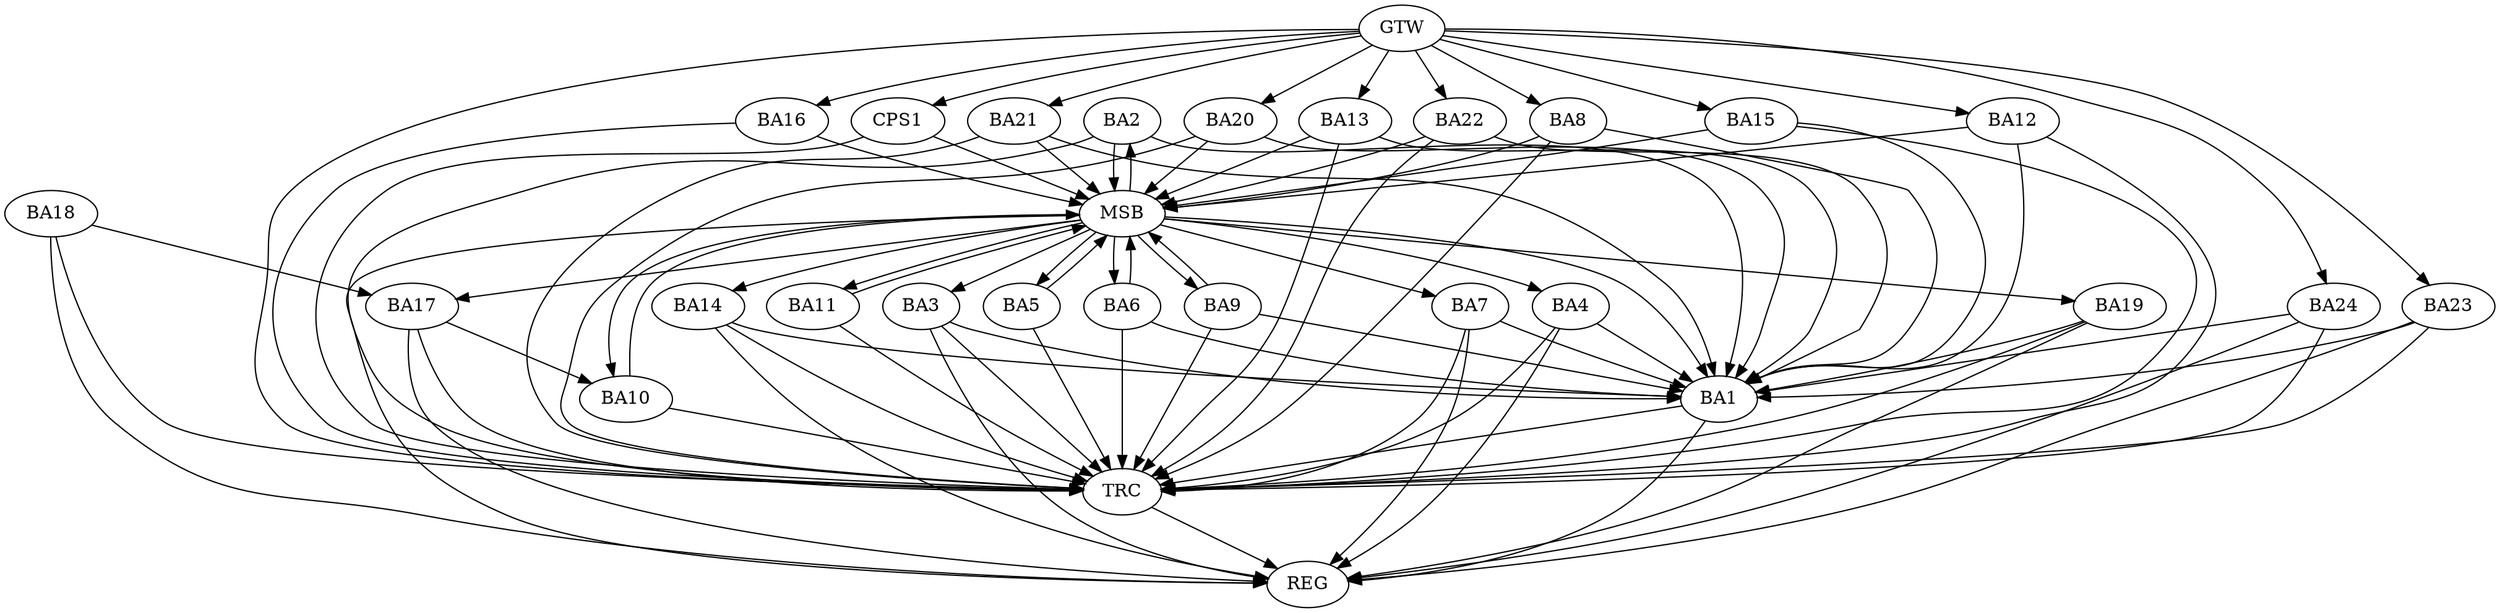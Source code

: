 strict digraph G {
  BA1 [ label="BA1" ];
  BA2 [ label="BA2" ];
  BA3 [ label="BA3" ];
  BA4 [ label="BA4" ];
  BA5 [ label="BA5" ];
  BA6 [ label="BA6" ];
  BA7 [ label="BA7" ];
  BA8 [ label="BA8" ];
  BA9 [ label="BA9" ];
  BA10 [ label="BA10" ];
  BA11 [ label="BA11" ];
  BA12 [ label="BA12" ];
  BA13 [ label="BA13" ];
  BA14 [ label="BA14" ];
  BA15 [ label="BA15" ];
  BA16 [ label="BA16" ];
  BA17 [ label="BA17" ];
  BA18 [ label="BA18" ];
  BA19 [ label="BA19" ];
  BA20 [ label="BA20" ];
  BA21 [ label="BA21" ];
  BA22 [ label="BA22" ];
  BA23 [ label="BA23" ];
  BA24 [ label="BA24" ];
  CPS1 [ label="CPS1" ];
  GTW [ label="GTW" ];
  REG [ label="REG" ];
  MSB [ label="MSB" ];
  TRC [ label="TRC" ];
  BA3 -> BA1;
  BA4 -> BA1;
  BA7 -> BA1;
  BA17 -> BA10;
  BA18 -> BA17;
  BA19 -> BA1;
  GTW -> BA8;
  GTW -> BA12;
  GTW -> BA13;
  GTW -> BA15;
  GTW -> BA16;
  GTW -> BA20;
  GTW -> BA21;
  GTW -> BA22;
  GTW -> BA23;
  GTW -> BA24;
  GTW -> CPS1;
  BA1 -> REG;
  BA3 -> REG;
  BA4 -> REG;
  BA7 -> REG;
  BA14 -> REG;
  BA17 -> REG;
  BA18 -> REG;
  BA19 -> REG;
  BA23 -> REG;
  BA24 -> REG;
  BA2 -> MSB;
  MSB -> BA1;
  MSB -> REG;
  BA5 -> MSB;
  MSB -> BA4;
  BA6 -> MSB;
  BA8 -> MSB;
  BA9 -> MSB;
  MSB -> BA6;
  BA10 -> MSB;
  MSB -> BA7;
  BA11 -> MSB;
  MSB -> BA10;
  BA12 -> MSB;
  MSB -> BA2;
  BA13 -> MSB;
  MSB -> BA9;
  BA15 -> MSB;
  MSB -> BA3;
  BA16 -> MSB;
  BA20 -> MSB;
  MSB -> BA11;
  BA21 -> MSB;
  BA22 -> MSB;
  MSB -> BA19;
  CPS1 -> MSB;
  MSB -> BA14;
  MSB -> BA17;
  MSB -> BA5;
  BA1 -> TRC;
  BA2 -> TRC;
  BA3 -> TRC;
  BA4 -> TRC;
  BA5 -> TRC;
  BA6 -> TRC;
  BA7 -> TRC;
  BA8 -> TRC;
  BA9 -> TRC;
  BA10 -> TRC;
  BA11 -> TRC;
  BA12 -> TRC;
  BA13 -> TRC;
  BA14 -> TRC;
  BA15 -> TRC;
  BA16 -> TRC;
  BA17 -> TRC;
  BA18 -> TRC;
  BA19 -> TRC;
  BA20 -> TRC;
  BA21 -> TRC;
  BA22 -> TRC;
  BA23 -> TRC;
  BA24 -> TRC;
  CPS1 -> TRC;
  GTW -> TRC;
  TRC -> REG;
  BA21 -> BA1;
  BA13 -> BA1;
  BA22 -> BA1;
  BA23 -> BA1;
  BA2 -> BA1;
  BA9 -> BA1;
  BA24 -> BA1;
  BA8 -> BA1;
  BA15 -> BA1;
  BA14 -> BA1;
  BA6 -> BA1;
  BA12 -> BA1;
  BA20 -> BA1;
}
